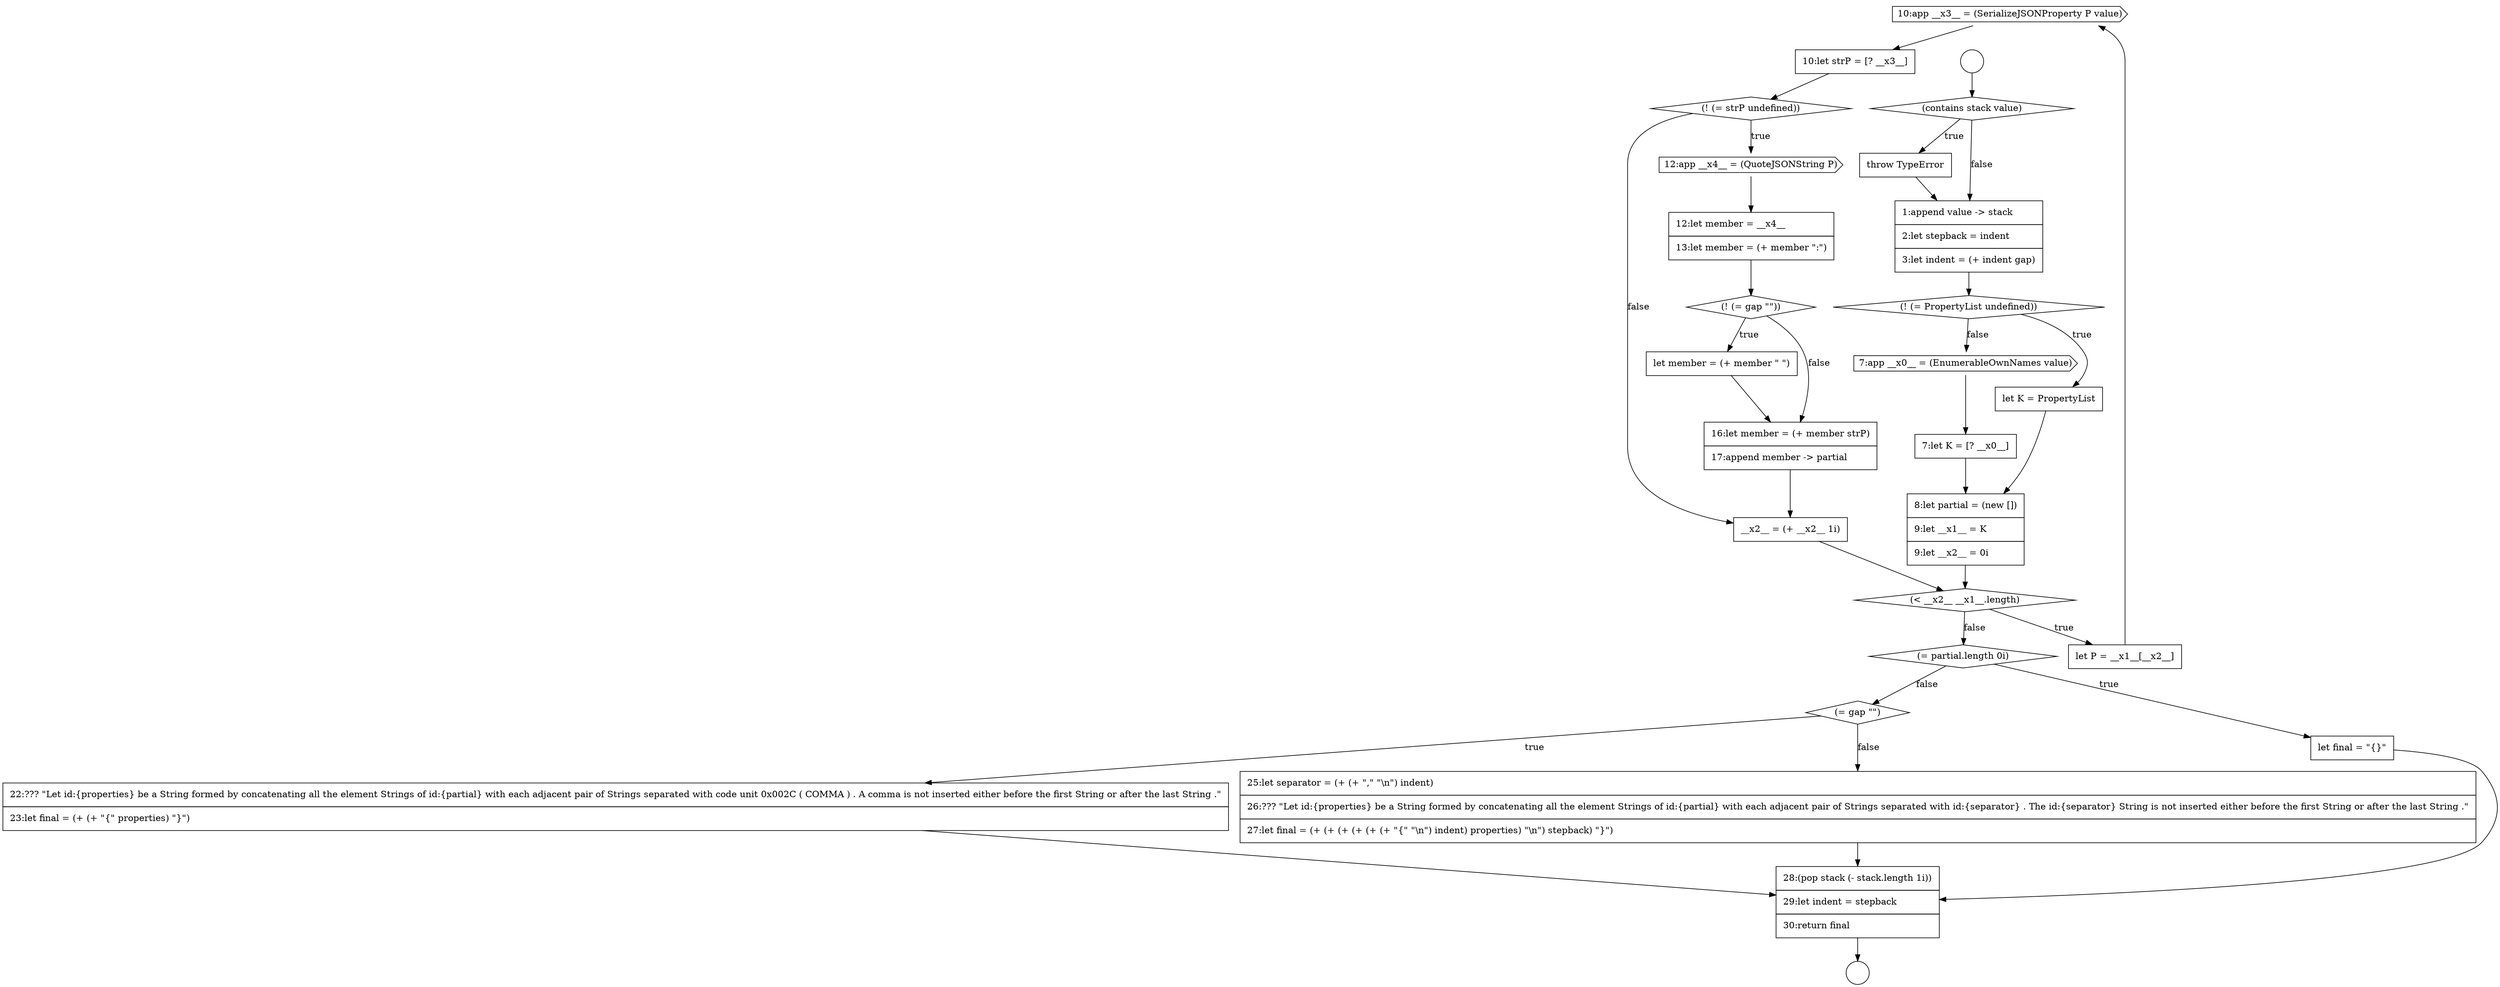 digraph {
  node15357 [shape=cds, label=<<font color="black">10:app __x3__ = (SerializeJSONProperty P value)</font>> color="black" fillcolor="white" style=filled]
  node15353 [shape=none, margin=0, label=<<font color="black">
    <table border="0" cellborder="1" cellspacing="0" cellpadding="10">
      <tr><td align="left">7:let K = [? __x0__]</td></tr>
    </table>
  </font>> color="black" fillcolor="white" style=filled]
  node15368 [shape=diamond, label=<<font color="black">(= gap &quot;&quot;)</font>> color="black" fillcolor="white" style=filled]
  node15349 [shape=none, margin=0, label=<<font color="black">
    <table border="0" cellborder="1" cellspacing="0" cellpadding="10">
      <tr><td align="left">1:append value -&gt; stack</td></tr>
      <tr><td align="left">2:let stepback = indent</td></tr>
      <tr><td align="left">3:let indent = (+ indent gap)</td></tr>
    </table>
  </font>> color="black" fillcolor="white" style=filled]
  node15355 [shape=diamond, label=<<font color="black">(&lt; __x2__ __x1__.length)</font>> color="black" fillcolor="white" style=filled]
  node15370 [shape=none, margin=0, label=<<font color="black">
    <table border="0" cellborder="1" cellspacing="0" cellpadding="10">
      <tr><td align="left">25:let separator = (+ (+ &quot;,&quot; &quot;\n&quot;) indent)</td></tr>
      <tr><td align="left">26:??? &quot;Let id:{properties} be a String formed by concatenating all the element Strings of id:{partial} with each adjacent pair of Strings separated with id:{separator} . The id:{separator} String is not inserted either before the first String or after the last String .&quot;</td></tr>
      <tr><td align="left">27:let final = (+ (+ (+ (+ (+ (+ &quot;{&quot; &quot;\n&quot;) indent) properties) &quot;\n&quot;) stepback) &quot;}&quot;)</td></tr>
    </table>
  </font>> color="black" fillcolor="white" style=filled]
  node15358 [shape=none, margin=0, label=<<font color="black">
    <table border="0" cellborder="1" cellspacing="0" cellpadding="10">
      <tr><td align="left">10:let strP = [? __x3__]</td></tr>
    </table>
  </font>> color="black" fillcolor="white" style=filled]
  node15359 [shape=diamond, label=<<font color="black">(! (= strP undefined))</font>> color="black" fillcolor="white" style=filled]
  node15361 [shape=none, margin=0, label=<<font color="black">
    <table border="0" cellborder="1" cellspacing="0" cellpadding="10">
      <tr><td align="left">12:let member = __x4__</td></tr>
      <tr><td align="left">13:let member = (+ member &quot;:&quot;)</td></tr>
    </table>
  </font>> color="black" fillcolor="white" style=filled]
  node15346 [shape=circle label=" " color="black" fillcolor="white" style=filled]
  node15365 [shape=none, margin=0, label=<<font color="black">
    <table border="0" cellborder="1" cellspacing="0" cellpadding="10">
      <tr><td align="left">__x2__ = (+ __x2__ 1i)</td></tr>
    </table>
  </font>> color="black" fillcolor="white" style=filled]
  node15360 [shape=cds, label=<<font color="black">12:app __x4__ = (QuoteJSONString P)</font>> color="black" fillcolor="white" style=filled]
  node15350 [shape=diamond, label=<<font color="black">(! (= PropertyList undefined))</font>> color="black" fillcolor="white" style=filled]
  node15345 [shape=circle label=" " color="black" fillcolor="white" style=filled]
  node15364 [shape=none, margin=0, label=<<font color="black">
    <table border="0" cellborder="1" cellspacing="0" cellpadding="10">
      <tr><td align="left">16:let member = (+ member strP)</td></tr>
      <tr><td align="left">17:append member -&gt; partial</td></tr>
    </table>
  </font>> color="black" fillcolor="white" style=filled]
  node15369 [shape=none, margin=0, label=<<font color="black">
    <table border="0" cellborder="1" cellspacing="0" cellpadding="10">
      <tr><td align="left">22:??? &quot;Let id:{properties} be a String formed by concatenating all the element Strings of id:{partial} with each adjacent pair of Strings separated with code unit 0x002C ( COMMA ) . A comma is not inserted either before the first String or after the last String .&quot;</td></tr>
      <tr><td align="left">23:let final = (+ (+ &quot;{&quot; properties) &quot;}&quot;)</td></tr>
    </table>
  </font>> color="black" fillcolor="white" style=filled]
  node15354 [shape=none, margin=0, label=<<font color="black">
    <table border="0" cellborder="1" cellspacing="0" cellpadding="10">
      <tr><td align="left">8:let partial = (new [])</td></tr>
      <tr><td align="left">9:let __x1__ = K</td></tr>
      <tr><td align="left">9:let __x2__ = 0i</td></tr>
    </table>
  </font>> color="black" fillcolor="white" style=filled]
  node15363 [shape=none, margin=0, label=<<font color="black">
    <table border="0" cellborder="1" cellspacing="0" cellpadding="10">
      <tr><td align="left">let member = (+ member &quot; &quot;)</td></tr>
    </table>
  </font>> color="black" fillcolor="white" style=filled]
  node15348 [shape=none, margin=0, label=<<font color="black">
    <table border="0" cellborder="1" cellspacing="0" cellpadding="10">
      <tr><td align="left">throw TypeError</td></tr>
    </table>
  </font>> color="black" fillcolor="white" style=filled]
  node15367 [shape=none, margin=0, label=<<font color="black">
    <table border="0" cellborder="1" cellspacing="0" cellpadding="10">
      <tr><td align="left">let final = &quot;{}&quot;</td></tr>
    </table>
  </font>> color="black" fillcolor="white" style=filled]
  node15352 [shape=cds, label=<<font color="black">7:app __x0__ = (EnumerableOwnNames value)</font>> color="black" fillcolor="white" style=filled]
  node15347 [shape=diamond, label=<<font color="black">(contains stack value)</font>> color="black" fillcolor="white" style=filled]
  node15366 [shape=diamond, label=<<font color="black">(= partial.length 0i)</font>> color="black" fillcolor="white" style=filled]
  node15351 [shape=none, margin=0, label=<<font color="black">
    <table border="0" cellborder="1" cellspacing="0" cellpadding="10">
      <tr><td align="left">let K = PropertyList</td></tr>
    </table>
  </font>> color="black" fillcolor="white" style=filled]
  node15362 [shape=diamond, label=<<font color="black">(! (= gap &quot;&quot;))</font>> color="black" fillcolor="white" style=filled]
  node15371 [shape=none, margin=0, label=<<font color="black">
    <table border="0" cellborder="1" cellspacing="0" cellpadding="10">
      <tr><td align="left">28:(pop stack (- stack.length 1i))</td></tr>
      <tr><td align="left">29:let indent = stepback</td></tr>
      <tr><td align="left">30:return final</td></tr>
    </table>
  </font>> color="black" fillcolor="white" style=filled]
  node15356 [shape=none, margin=0, label=<<font color="black">
    <table border="0" cellborder="1" cellspacing="0" cellpadding="10">
      <tr><td align="left">let P = __x1__[__x2__]</td></tr>
    </table>
  </font>> color="black" fillcolor="white" style=filled]
  node15358 -> node15359 [ color="black"]
  node15367 -> node15371 [ color="black"]
  node15371 -> node15346 [ color="black"]
  node15360 -> node15361 [ color="black"]
  node15354 -> node15355 [ color="black"]
  node15366 -> node15367 [label=<<font color="black">true</font>> color="black"]
  node15366 -> node15368 [label=<<font color="black">false</font>> color="black"]
  node15345 -> node15347 [ color="black"]
  node15356 -> node15357 [ color="black"]
  node15347 -> node15348 [label=<<font color="black">true</font>> color="black"]
  node15347 -> node15349 [label=<<font color="black">false</font>> color="black"]
  node15365 -> node15355 [ color="black"]
  node15361 -> node15362 [ color="black"]
  node15350 -> node15351 [label=<<font color="black">true</font>> color="black"]
  node15350 -> node15352 [label=<<font color="black">false</font>> color="black"]
  node15348 -> node15349 [ color="black"]
  node15353 -> node15354 [ color="black"]
  node15357 -> node15358 [ color="black"]
  node15352 -> node15353 [ color="black"]
  node15364 -> node15365 [ color="black"]
  node15349 -> node15350 [ color="black"]
  node15355 -> node15356 [label=<<font color="black">true</font>> color="black"]
  node15355 -> node15366 [label=<<font color="black">false</font>> color="black"]
  node15370 -> node15371 [ color="black"]
  node15369 -> node15371 [ color="black"]
  node15359 -> node15360 [label=<<font color="black">true</font>> color="black"]
  node15359 -> node15365 [label=<<font color="black">false</font>> color="black"]
  node15362 -> node15363 [label=<<font color="black">true</font>> color="black"]
  node15362 -> node15364 [label=<<font color="black">false</font>> color="black"]
  node15363 -> node15364 [ color="black"]
  node15368 -> node15369 [label=<<font color="black">true</font>> color="black"]
  node15368 -> node15370 [label=<<font color="black">false</font>> color="black"]
  node15351 -> node15354 [ color="black"]
}

